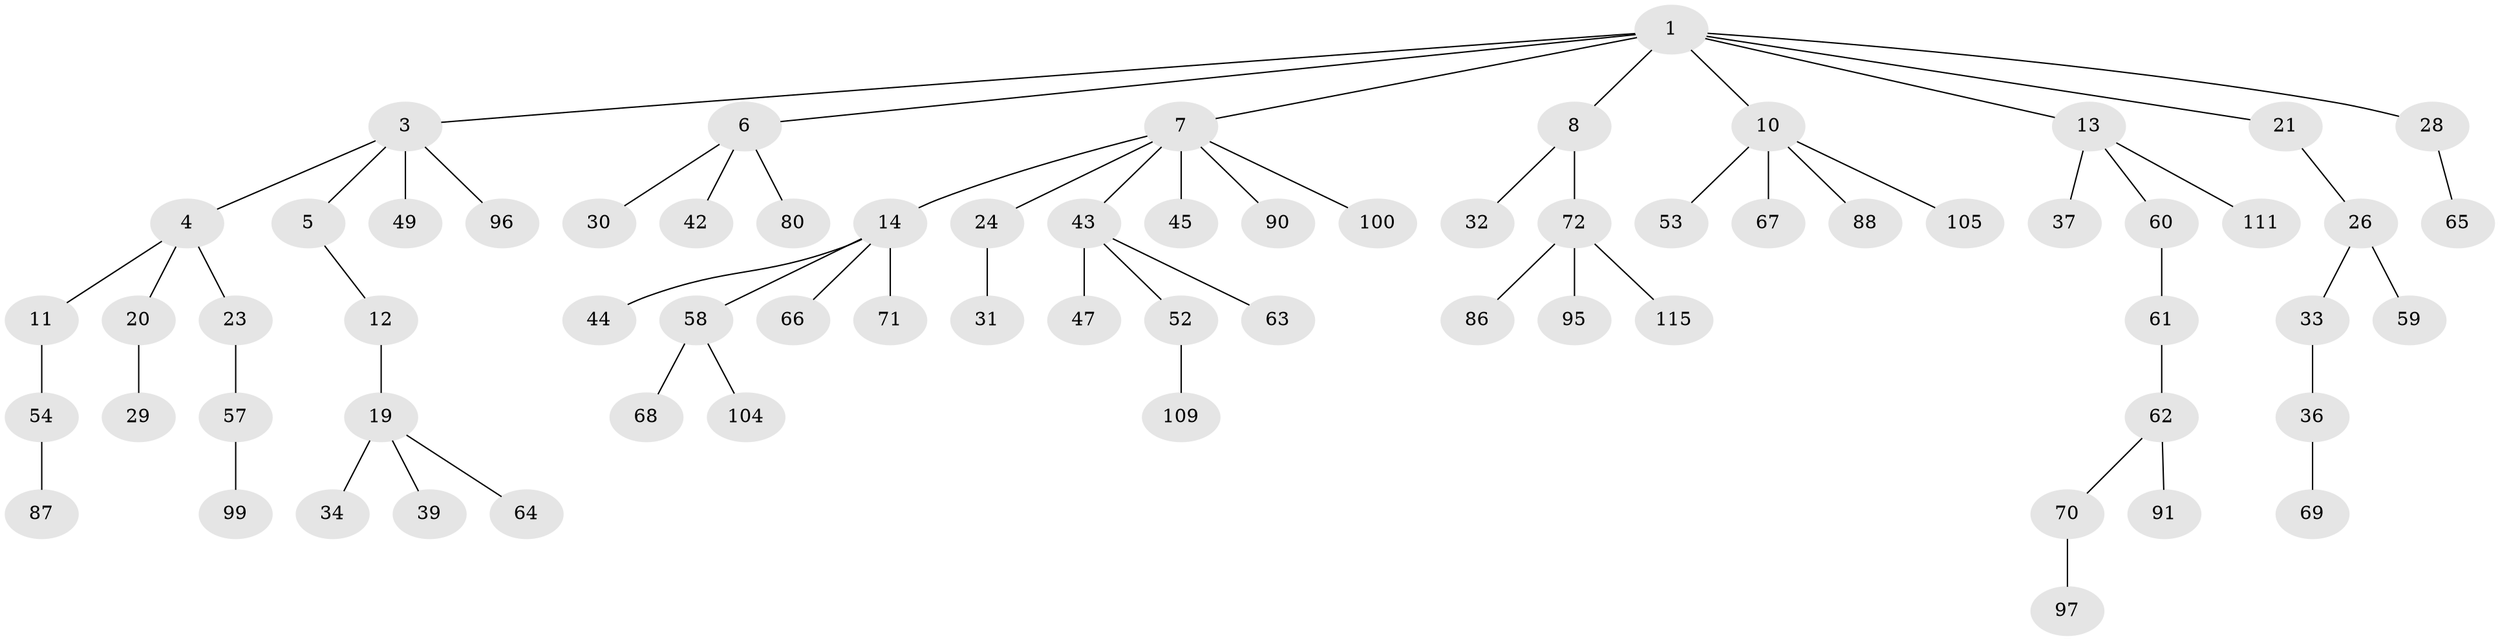 // original degree distribution, {4: 0.08695652173913043, 6: 0.008695652173913044, 5: 0.02608695652173913, 3: 0.1565217391304348, 7: 0.008695652173913044, 2: 0.20869565217391303, 1: 0.5043478260869565}
// Generated by graph-tools (version 1.1) at 2025/19/03/04/25 18:19:08]
// undirected, 69 vertices, 68 edges
graph export_dot {
graph [start="1"]
  node [color=gray90,style=filled];
  1 [super="+2"];
  3;
  4;
  5 [super="+51"];
  6 [super="+18+16+9"];
  7;
  8 [super="+27+55"];
  10 [super="+15+17"];
  11;
  12 [super="+114"];
  13 [super="+89+25"];
  14 [super="+79+56"];
  19 [super="+38"];
  20 [super="+113"];
  21 [super="+22"];
  23;
  24 [super="+46"];
  26;
  28;
  29;
  30 [super="+102+75"];
  31;
  32 [super="+35"];
  33;
  34 [super="+78"];
  36 [super="+41"];
  37;
  39;
  42;
  43 [super="+48"];
  44;
  45;
  47;
  49 [super="+82"];
  52;
  53;
  54;
  57 [super="+74"];
  58;
  59;
  60;
  61;
  62 [super="+77"];
  63;
  64 [super="+76"];
  65;
  66;
  67;
  68;
  69;
  70 [super="+73+85"];
  71;
  72;
  80;
  86;
  87;
  88;
  90;
  91 [super="+93"];
  95;
  96;
  97;
  99;
  100;
  104;
  105;
  109;
  111;
  115;
  1 -- 8;
  1 -- 21;
  1 -- 28;
  1 -- 3;
  1 -- 6;
  1 -- 7;
  1 -- 10;
  1 -- 13;
  3 -- 4;
  3 -- 5;
  3 -- 49;
  3 -- 96;
  4 -- 11;
  4 -- 20;
  4 -- 23;
  5 -- 12;
  6 -- 42;
  6 -- 80;
  6 -- 30;
  7 -- 14;
  7 -- 24;
  7 -- 43;
  7 -- 45;
  7 -- 90;
  7 -- 100;
  8 -- 32;
  8 -- 72;
  10 -- 88;
  10 -- 105;
  10 -- 67;
  10 -- 53;
  11 -- 54;
  12 -- 19;
  13 -- 37;
  13 -- 111;
  13 -- 60;
  14 -- 44;
  14 -- 58;
  14 -- 66;
  14 -- 71;
  19 -- 34;
  19 -- 64;
  19 -- 39;
  20 -- 29;
  21 -- 26;
  23 -- 57;
  24 -- 31;
  26 -- 33;
  26 -- 59;
  28 -- 65;
  33 -- 36;
  36 -- 69;
  43 -- 47;
  43 -- 52;
  43 -- 63;
  52 -- 109;
  54 -- 87;
  57 -- 99;
  58 -- 68;
  58 -- 104;
  60 -- 61;
  61 -- 62;
  62 -- 70;
  62 -- 91;
  70 -- 97;
  72 -- 86;
  72 -- 95;
  72 -- 115;
}
